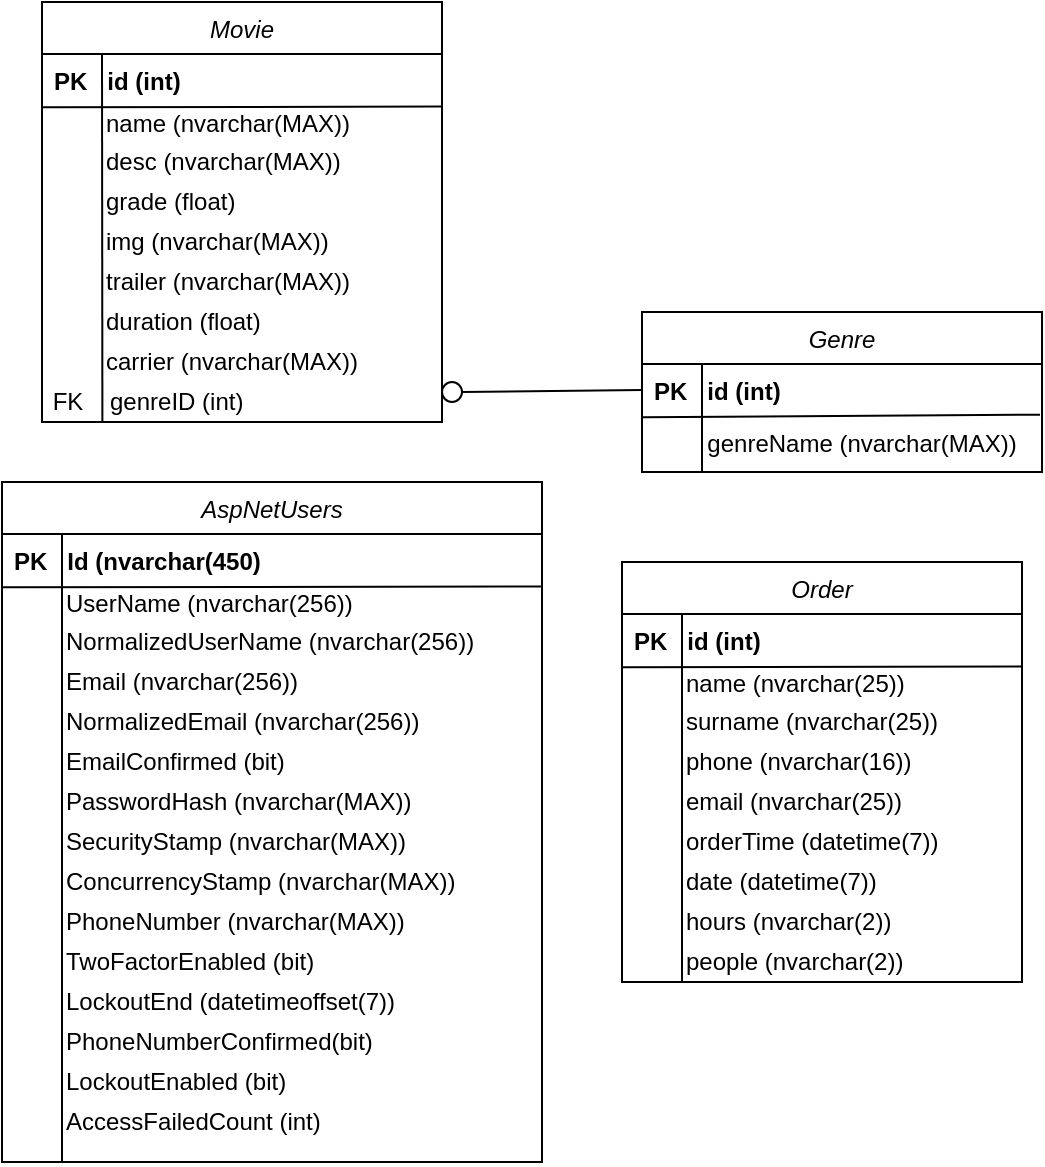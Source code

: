 <mxfile version="20.7.4" type="device"><diagram id="C5RBs43oDa-KdzZeNtuy" name="Page-1"><mxGraphModel dx="1195" dy="637" grid="0" gridSize="10" guides="1" tooltips="1" connect="1" arrows="1" fold="1" page="1" pageScale="1" pageWidth="827" pageHeight="1169" math="0" shadow="0"><root><mxCell id="WIyWlLk6GJQsqaUBKTNV-0"/><mxCell id="WIyWlLk6GJQsqaUBKTNV-1" parent="WIyWlLk6GJQsqaUBKTNV-0"/><mxCell id="zkfFHV4jXpPFQw0GAbJ--0" value="Genre" style="swimlane;fontStyle=2;align=center;verticalAlign=top;childLayout=stackLayout;horizontal=1;startSize=26;horizontalStack=0;resizeParent=1;resizeLast=0;collapsible=1;marginBottom=0;rounded=0;shadow=0;strokeWidth=1;" parent="WIyWlLk6GJQsqaUBKTNV-1" vertex="1"><mxGeometry x="350" y="225" width="200" height="80" as="geometry"><mxRectangle x="230" y="140" width="160" height="26" as="alternateBounds"/></mxGeometry></mxCell><mxCell id="tqWGNGydLUczuTYmkG7D-3" value="" style="endArrow=none;html=1;rounded=0;" edge="1" parent="zkfFHV4jXpPFQw0GAbJ--0"><mxGeometry width="50" height="50" relative="1" as="geometry"><mxPoint x="30" y="26" as="sourcePoint"/><mxPoint x="30" y="80" as="targetPoint"/></mxGeometry></mxCell><mxCell id="zkfFHV4jXpPFQw0GAbJ--1" value="PK   id (int)" style="text;align=left;verticalAlign=top;spacingLeft=4;spacingRight=4;overflow=hidden;rotatable=0;points=[[0,0.5],[1,0.5]];portConstraint=eastwest;fontStyle=1" parent="zkfFHV4jXpPFQw0GAbJ--0" vertex="1"><mxGeometry y="26" width="200" height="26" as="geometry"/></mxCell><mxCell id="zkfFHV4jXpPFQw0GAbJ--2" value="        genreName (nvarchar(MAX))" style="text;align=left;verticalAlign=top;spacingLeft=4;spacingRight=4;overflow=hidden;rotatable=0;points=[[0,0.5],[1,0.5]];portConstraint=eastwest;rounded=0;shadow=0;html=0;" parent="zkfFHV4jXpPFQw0GAbJ--0" vertex="1"><mxGeometry y="52" width="200" height="26" as="geometry"/></mxCell><mxCell id="tqWGNGydLUczuTYmkG7D-2" value="" style="endArrow=none;html=1;rounded=0;exitX=0;exitY=1.026;exitDx=0;exitDy=0;exitPerimeter=0;entryX=0.995;entryY=-0.026;entryDx=0;entryDy=0;entryPerimeter=0;" edge="1" parent="zkfFHV4jXpPFQw0GAbJ--0" source="zkfFHV4jXpPFQw0GAbJ--1" target="zkfFHV4jXpPFQw0GAbJ--2"><mxGeometry width="50" height="50" relative="1" as="geometry"><mxPoint x="170" y="180" as="sourcePoint"/><mxPoint x="220" y="60" as="targetPoint"/><Array as="points"/></mxGeometry></mxCell><mxCell id="tqWGNGydLUczuTYmkG7D-4" value="Movie" style="swimlane;fontStyle=2;align=center;verticalAlign=top;childLayout=stackLayout;horizontal=1;startSize=26;horizontalStack=0;resizeParent=1;resizeLast=0;collapsible=1;marginBottom=0;rounded=0;shadow=0;strokeWidth=1;" vertex="1" parent="WIyWlLk6GJQsqaUBKTNV-1"><mxGeometry x="50" y="70" width="200" height="210" as="geometry"><mxRectangle x="200" y="230" width="160" height="26" as="alternateBounds"/></mxGeometry></mxCell><mxCell id="tqWGNGydLUczuTYmkG7D-5" value="" style="endArrow=none;html=1;rounded=0;entryX=0.151;entryY=0.993;entryDx=0;entryDy=0;entryPerimeter=0;" edge="1" parent="tqWGNGydLUczuTYmkG7D-4" target="tqWGNGydLUczuTYmkG7D-19"><mxGeometry width="50" height="50" relative="1" as="geometry"><mxPoint x="30" y="26" as="sourcePoint"/><mxPoint x="30" y="240" as="targetPoint"/></mxGeometry></mxCell><mxCell id="tqWGNGydLUczuTYmkG7D-6" value="PK   id (int)" style="text;align=left;verticalAlign=top;spacingLeft=4;spacingRight=4;overflow=hidden;rotatable=0;points=[[0,0.5],[1,0.5]];portConstraint=eastwest;fontStyle=1" vertex="1" parent="tqWGNGydLUczuTYmkG7D-4"><mxGeometry y="26" width="200" height="26" as="geometry"/></mxCell><mxCell id="tqWGNGydLUczuTYmkG7D-8" value="" style="endArrow=none;html=1;rounded=0;exitX=0;exitY=1.026;exitDx=0;exitDy=0;exitPerimeter=0;entryX=0.998;entryY=1.009;entryDx=0;entryDy=0;entryPerimeter=0;" edge="1" parent="tqWGNGydLUczuTYmkG7D-4" source="tqWGNGydLUczuTYmkG7D-6" target="tqWGNGydLUczuTYmkG7D-6"><mxGeometry width="50" height="50" relative="1" as="geometry"><mxPoint x="170" y="180" as="sourcePoint"/><mxPoint x="210" y="60" as="targetPoint"/><Array as="points"/></mxGeometry></mxCell><mxCell id="tqWGNGydLUczuTYmkG7D-9" value="&lt;div style=&quot;&quot;&gt;&lt;span style=&quot;background-color: initial;&quot;&gt;&lt;span style=&quot;white-space: pre;&quot;&gt;&#9;&lt;/span&gt;&amp;nbsp;name&amp;nbsp;&lt;/span&gt;&lt;span style=&quot;background-color: initial;&quot;&gt;(nvarchar(MAX))&lt;/span&gt;&lt;/div&gt;" style="text;html=1;strokeColor=none;fillColor=none;align=left;verticalAlign=middle;whiteSpace=wrap;rounded=0;" vertex="1" parent="tqWGNGydLUczuTYmkG7D-4"><mxGeometry y="52" width="200" height="18" as="geometry"/></mxCell><mxCell id="tqWGNGydLUczuTYmkG7D-13" value="&lt;div style=&quot;&quot;&gt;&lt;span style=&quot;background-color: initial;&quot;&gt;&lt;span style=&quot;white-space: pre;&quot;&gt;&#9;&lt;/span&gt;&amp;nbsp;desc&amp;nbsp;&lt;/span&gt;&lt;span style=&quot;background-color: initial;&quot;&gt;(nvarchar(MAX))&lt;/span&gt;&lt;/div&gt;" style="text;html=1;strokeColor=none;fillColor=none;align=left;verticalAlign=middle;whiteSpace=wrap;rounded=0;" vertex="1" parent="tqWGNGydLUczuTYmkG7D-4"><mxGeometry y="70" width="200" height="20" as="geometry"/></mxCell><mxCell id="tqWGNGydLUczuTYmkG7D-14" value="&lt;div style=&quot;&quot;&gt;&lt;span style=&quot;background-color: initial;&quot;&gt;&lt;span style=&quot;white-space: pre;&quot;&gt;&#9;&lt;/span&gt;&amp;nbsp;grade (float)&lt;/span&gt;&lt;/div&gt;" style="text;html=1;strokeColor=none;fillColor=none;align=left;verticalAlign=middle;whiteSpace=wrap;rounded=0;" vertex="1" parent="tqWGNGydLUczuTYmkG7D-4"><mxGeometry y="90" width="200" height="20" as="geometry"/></mxCell><mxCell id="tqWGNGydLUczuTYmkG7D-15" value="&lt;div style=&quot;&quot;&gt;&lt;span style=&quot;background-color: initial;&quot;&gt;&lt;span style=&quot;white-space: pre;&quot;&gt;&#9;&lt;/span&gt;&amp;nbsp;img (nvarchar(MAX))&lt;/span&gt;&lt;/div&gt;" style="text;html=1;strokeColor=none;fillColor=none;align=left;verticalAlign=middle;whiteSpace=wrap;rounded=0;" vertex="1" parent="tqWGNGydLUczuTYmkG7D-4"><mxGeometry y="110" width="200" height="20" as="geometry"/></mxCell><mxCell id="tqWGNGydLUczuTYmkG7D-16" value="&lt;div style=&quot;&quot;&gt;&lt;span style=&quot;background-color: initial;&quot;&gt;&lt;span style=&quot;&quot;&gt;&#9;&lt;/span&gt;&amp;nbsp;&lt;span style=&quot;white-space: pre;&quot;&gt;&#9;&lt;/span&gt;&amp;nbsp;trailer&amp;nbsp;(nvarchar(MAX))&lt;/span&gt;&lt;/div&gt;" style="text;html=1;strokeColor=none;fillColor=none;align=left;verticalAlign=middle;whiteSpace=wrap;rounded=0;" vertex="1" parent="tqWGNGydLUczuTYmkG7D-4"><mxGeometry y="130" width="200" height="20" as="geometry"/></mxCell><mxCell id="tqWGNGydLUczuTYmkG7D-17" value="&lt;div style=&quot;&quot;&gt;&lt;span style=&quot;background-color: initial;&quot;&gt;&lt;span style=&quot;&quot;&gt;&#9;&lt;/span&gt;&amp;nbsp;&lt;span style=&quot;&quot;&gt;&#9;&lt;/span&gt;&amp;nbsp;&lt;span style=&quot;white-space: pre;&quot;&gt;&#9;&lt;/span&gt;&amp;nbsp;duration&amp;nbsp;(float)&lt;/span&gt;&lt;/div&gt;" style="text;html=1;strokeColor=none;fillColor=none;align=left;verticalAlign=middle;whiteSpace=wrap;rounded=0;" vertex="1" parent="tqWGNGydLUczuTYmkG7D-4"><mxGeometry y="150" width="200" height="20" as="geometry"/></mxCell><mxCell id="tqWGNGydLUczuTYmkG7D-18" value="&lt;div style=&quot;&quot;&gt;&lt;span style=&quot;background-color: initial;&quot;&gt;&lt;span style=&quot;&quot;&gt;&#9;&lt;/span&gt;&amp;nbsp;&lt;span style=&quot;&quot;&gt;&#9;&lt;/span&gt;&amp;nbsp;&lt;span style=&quot;white-space: pre;&quot;&gt;&#9;&lt;/span&gt;&amp;nbsp;carrier&amp;nbsp;(nvarchar(MAX))&lt;/span&gt;&lt;/div&gt;" style="text;html=1;strokeColor=none;fillColor=none;align=left;verticalAlign=middle;whiteSpace=wrap;rounded=0;" vertex="1" parent="tqWGNGydLUczuTYmkG7D-4"><mxGeometry y="170" width="200" height="20" as="geometry"/></mxCell><mxCell id="tqWGNGydLUczuTYmkG7D-19" value="&lt;div style=&quot;&quot;&gt;&lt;span style=&quot;background-color: initial;&quot;&gt;&amp;nbsp;FK&amp;nbsp; &amp;nbsp; genreID&amp;nbsp;(int)&lt;/span&gt;&lt;/div&gt;" style="text;html=1;strokeColor=none;fillColor=none;align=left;verticalAlign=middle;whiteSpace=wrap;rounded=0;" vertex="1" parent="tqWGNGydLUczuTYmkG7D-4"><mxGeometry y="190" width="200" height="20" as="geometry"/></mxCell><mxCell id="tqWGNGydLUczuTYmkG7D-20" value="Order" style="swimlane;fontStyle=2;align=center;verticalAlign=top;childLayout=stackLayout;horizontal=1;startSize=26;horizontalStack=0;resizeParent=1;resizeLast=0;collapsible=1;marginBottom=0;rounded=0;shadow=0;strokeWidth=1;" vertex="1" parent="WIyWlLk6GJQsqaUBKTNV-1"><mxGeometry x="340" y="350" width="200" height="210" as="geometry"><mxRectangle x="200" y="230" width="160" height="26" as="alternateBounds"/></mxGeometry></mxCell><mxCell id="tqWGNGydLUczuTYmkG7D-21" value="" style="endArrow=none;html=1;rounded=0;entryX=0.15;entryY=1;entryDx=0;entryDy=0;entryPerimeter=0;" edge="1" parent="tqWGNGydLUczuTYmkG7D-20" target="tqWGNGydLUczuTYmkG7D-32"><mxGeometry width="50" height="50" relative="1" as="geometry"><mxPoint x="30" y="26" as="sourcePoint"/><mxPoint x="30" y="240" as="targetPoint"/></mxGeometry></mxCell><mxCell id="tqWGNGydLUczuTYmkG7D-22" value="PK   id (int)" style="text;align=left;verticalAlign=top;spacingLeft=4;spacingRight=4;overflow=hidden;rotatable=0;points=[[0,0.5],[1,0.5]];portConstraint=eastwest;fontStyle=1" vertex="1" parent="tqWGNGydLUczuTYmkG7D-20"><mxGeometry y="26" width="200" height="26" as="geometry"/></mxCell><mxCell id="tqWGNGydLUczuTYmkG7D-23" value="" style="endArrow=none;html=1;rounded=0;exitX=0;exitY=1.026;exitDx=0;exitDy=0;exitPerimeter=0;entryX=0.998;entryY=1.009;entryDx=0;entryDy=0;entryPerimeter=0;" edge="1" parent="tqWGNGydLUczuTYmkG7D-20" source="tqWGNGydLUczuTYmkG7D-22" target="tqWGNGydLUczuTYmkG7D-22"><mxGeometry width="50" height="50" relative="1" as="geometry"><mxPoint x="170" y="180" as="sourcePoint"/><mxPoint x="210" y="60" as="targetPoint"/><Array as="points"/></mxGeometry></mxCell><mxCell id="tqWGNGydLUczuTYmkG7D-24" value="&lt;div style=&quot;&quot;&gt;&lt;span style=&quot;background-color: initial;&quot;&gt;&lt;span style=&quot;white-space: pre;&quot;&gt;&#9;&lt;/span&gt;&amp;nbsp;name&amp;nbsp;&lt;/span&gt;&lt;span style=&quot;background-color: initial;&quot;&gt;(nvarchar(25))&lt;/span&gt;&lt;/div&gt;" style="text;html=1;strokeColor=none;fillColor=none;align=left;verticalAlign=middle;whiteSpace=wrap;rounded=0;" vertex="1" parent="tqWGNGydLUczuTYmkG7D-20"><mxGeometry y="52" width="200" height="18" as="geometry"/></mxCell><mxCell id="tqWGNGydLUczuTYmkG7D-25" value="&lt;div style=&quot;&quot;&gt;&lt;span style=&quot;background-color: initial;&quot;&gt;&lt;span style=&quot;white-space: pre;&quot;&gt;&#9;&lt;/span&gt;&amp;nbsp;surname&amp;nbsp;&lt;/span&gt;&lt;span style=&quot;background-color: initial;&quot;&gt;(nvarchar(25))&lt;/span&gt;&lt;/div&gt;" style="text;html=1;strokeColor=none;fillColor=none;align=left;verticalAlign=middle;whiteSpace=wrap;rounded=0;" vertex="1" parent="tqWGNGydLUczuTYmkG7D-20"><mxGeometry y="70" width="200" height="20" as="geometry"/></mxCell><mxCell id="tqWGNGydLUczuTYmkG7D-26" value="&lt;div style=&quot;&quot;&gt;&lt;span style=&quot;background-color: initial;&quot;&gt;&lt;span style=&quot;white-space: pre;&quot;&gt;&#9;&lt;/span&gt;&amp;nbsp;phone (nvarchar(16))&lt;/span&gt;&lt;/div&gt;" style="text;html=1;strokeColor=none;fillColor=none;align=left;verticalAlign=middle;whiteSpace=wrap;rounded=0;" vertex="1" parent="tqWGNGydLUczuTYmkG7D-20"><mxGeometry y="90" width="200" height="20" as="geometry"/></mxCell><mxCell id="tqWGNGydLUczuTYmkG7D-27" value="&lt;div style=&quot;&quot;&gt;&lt;span style=&quot;background-color: initial;&quot;&gt;&lt;span style=&quot;white-space: pre;&quot;&gt;&#9;&lt;/span&gt;&amp;nbsp;email (nvarchar(25))&lt;/span&gt;&lt;/div&gt;" style="text;html=1;strokeColor=none;fillColor=none;align=left;verticalAlign=middle;whiteSpace=wrap;rounded=0;" vertex="1" parent="tqWGNGydLUczuTYmkG7D-20"><mxGeometry y="110" width="200" height="20" as="geometry"/></mxCell><mxCell id="tqWGNGydLUczuTYmkG7D-28" value="&lt;div style=&quot;&quot;&gt;&lt;span style=&quot;background-color: initial;&quot;&gt;&lt;span style=&quot;&quot;&gt;&#9;&lt;/span&gt;&amp;nbsp;&lt;span style=&quot;white-space: pre;&quot;&gt;&#9;&lt;/span&gt;&amp;nbsp;orderTime (datetime(7))&lt;/span&gt;&lt;/div&gt;" style="text;html=1;strokeColor=none;fillColor=none;align=left;verticalAlign=middle;whiteSpace=wrap;rounded=0;" vertex="1" parent="tqWGNGydLUczuTYmkG7D-20"><mxGeometry y="130" width="200" height="20" as="geometry"/></mxCell><mxCell id="tqWGNGydLUczuTYmkG7D-29" value="&lt;div style=&quot;&quot;&gt;&lt;span style=&quot;background-color: initial;&quot;&gt;&lt;span style=&quot;&quot;&gt;&#9;&lt;/span&gt;&amp;nbsp;&lt;span style=&quot;&quot;&gt;&#9;&lt;/span&gt;&amp;nbsp;&lt;span style=&quot;&quot;&gt;&#9;&lt;/span&gt;&amp;nbsp;&lt;span style=&quot;white-space: pre;&quot;&gt;&#9;&lt;/span&gt;&amp;nbsp;date (&lt;/span&gt;datetime(7)&lt;span style=&quot;background-color: initial;&quot;&gt;)&lt;/span&gt;&lt;/div&gt;" style="text;html=1;strokeColor=none;fillColor=none;align=left;verticalAlign=middle;whiteSpace=wrap;rounded=0;" vertex="1" parent="tqWGNGydLUczuTYmkG7D-20"><mxGeometry y="150" width="200" height="20" as="geometry"/></mxCell><mxCell id="tqWGNGydLUczuTYmkG7D-30" value="&lt;div style=&quot;&quot;&gt;&lt;span style=&quot;background-color: initial;&quot;&gt;&lt;span style=&quot;&quot;&gt;&#9;&lt;/span&gt;&amp;nbsp;&lt;span style=&quot;&quot;&gt;&#9;&lt;/span&gt;&amp;nbsp;&lt;span style=&quot;white-space: pre;&quot;&gt;&#9;&lt;/span&gt;&amp;nbsp;hours (nvarchar(2))&lt;/span&gt;&lt;/div&gt;" style="text;html=1;strokeColor=none;fillColor=none;align=left;verticalAlign=middle;whiteSpace=wrap;rounded=0;" vertex="1" parent="tqWGNGydLUczuTYmkG7D-20"><mxGeometry y="170" width="200" height="20" as="geometry"/></mxCell><mxCell id="tqWGNGydLUczuTYmkG7D-32" value="&lt;div style=&quot;&quot;&gt;&lt;span style=&quot;background-color: initial;&quot;&gt;&lt;span style=&quot;&quot;&gt;&#9;&lt;/span&gt;&amp;nbsp;&lt;span style=&quot;&quot;&gt;&#9;&lt;/span&gt;&amp;nbsp;&lt;span style=&quot;white-space: pre;&quot;&gt;&#9;&lt;/span&gt;&amp;nbsp;people (nvarchar(2))&lt;/span&gt;&lt;/div&gt;" style="text;html=1;strokeColor=none;fillColor=none;align=left;verticalAlign=middle;whiteSpace=wrap;rounded=0;" vertex="1" parent="tqWGNGydLUczuTYmkG7D-20"><mxGeometry y="190" width="200" height="20" as="geometry"/></mxCell><mxCell id="tqWGNGydLUczuTYmkG7D-33" value="AspNetUsers" style="swimlane;fontStyle=2;align=center;verticalAlign=top;childLayout=stackLayout;horizontal=1;startSize=26;horizontalStack=0;resizeParent=1;resizeLast=0;collapsible=1;marginBottom=0;rounded=0;shadow=0;strokeWidth=1;" vertex="1" parent="WIyWlLk6GJQsqaUBKTNV-1"><mxGeometry x="30" y="310" width="270" height="340" as="geometry"><mxRectangle x="200" y="230" width="160" height="26" as="alternateBounds"/></mxGeometry></mxCell><mxCell id="tqWGNGydLUczuTYmkG7D-34" value="" style="endArrow=none;html=1;rounded=0;" edge="1" parent="tqWGNGydLUczuTYmkG7D-33"><mxGeometry width="50" height="50" relative="1" as="geometry"><mxPoint x="30" y="26" as="sourcePoint"/><mxPoint x="30" y="340" as="targetPoint"/></mxGeometry></mxCell><mxCell id="tqWGNGydLUczuTYmkG7D-35" value="PK   Id (nvarchar(450)" style="text;align=left;verticalAlign=top;spacingLeft=4;spacingRight=4;overflow=hidden;rotatable=0;points=[[0,0.5],[1,0.5]];portConstraint=eastwest;fontStyle=1" vertex="1" parent="tqWGNGydLUczuTYmkG7D-33"><mxGeometry y="26" width="270" height="26" as="geometry"/></mxCell><mxCell id="tqWGNGydLUczuTYmkG7D-36" value="" style="endArrow=none;html=1;rounded=0;exitX=0;exitY=1.026;exitDx=0;exitDy=0;exitPerimeter=0;entryX=0.998;entryY=1.009;entryDx=0;entryDy=0;entryPerimeter=0;" edge="1" parent="tqWGNGydLUczuTYmkG7D-33" source="tqWGNGydLUczuTYmkG7D-35" target="tqWGNGydLUczuTYmkG7D-35"><mxGeometry width="50" height="50" relative="1" as="geometry"><mxPoint x="170" y="180" as="sourcePoint"/><mxPoint x="210" y="60" as="targetPoint"/><Array as="points"/></mxGeometry></mxCell><mxCell id="tqWGNGydLUczuTYmkG7D-37" value="&lt;div style=&quot;&quot;&gt;&lt;span style=&quot;&quot;&gt;&#9;&lt;/span&gt;&amp;nbsp;&lt;span style=&quot;&quot;&gt;&#9;&lt;/span&gt;&amp;nbsp;&lt;span style=&quot;white-space: pre;&quot;&gt;&#9;&lt;/span&gt;&amp;nbsp;UserName (nvarchar(256))&lt;br&gt;&lt;/div&gt;" style="text;html=1;strokeColor=none;fillColor=none;align=left;verticalAlign=middle;whiteSpace=wrap;rounded=0;" vertex="1" parent="tqWGNGydLUczuTYmkG7D-33"><mxGeometry y="52" width="270" height="18" as="geometry"/></mxCell><mxCell id="tqWGNGydLUczuTYmkG7D-38" value="&lt;div style=&quot;&quot;&gt;&lt;span style=&quot;background-color: initial;&quot;&gt;&lt;span style=&quot;&quot;&gt;&#9;&lt;/span&gt;&amp;nbsp;&lt;span style=&quot;white-space: pre;&quot;&gt;&#9;&lt;/span&gt;&amp;nbsp;&lt;/span&gt;&lt;span style=&quot;background-color: initial;&quot;&gt;NormalizedUserName (nvarchar(256))&lt;/span&gt;&lt;/div&gt;" style="text;html=1;strokeColor=none;fillColor=none;align=left;verticalAlign=middle;whiteSpace=wrap;rounded=0;" vertex="1" parent="tqWGNGydLUczuTYmkG7D-33"><mxGeometry y="70" width="270" height="20" as="geometry"/></mxCell><mxCell id="tqWGNGydLUczuTYmkG7D-39" value="&lt;div style=&quot;&quot;&gt;&lt;span style=&quot;background-color: initial;&quot;&gt;&lt;span style=&quot;&quot;&gt;&#9;&lt;/span&gt;&lt;span style=&quot;&quot;&gt;&#9;&lt;/span&gt;&amp;nbsp;&lt;span style=&quot;white-space: pre;&quot;&gt;&#9;&lt;/span&gt;&amp;nbsp;Email (&lt;/span&gt;nvarchar(256))&lt;/div&gt;" style="text;html=1;strokeColor=none;fillColor=none;align=left;verticalAlign=middle;whiteSpace=wrap;rounded=0;" vertex="1" parent="tqWGNGydLUczuTYmkG7D-33"><mxGeometry y="90" width="270" height="20" as="geometry"/></mxCell><mxCell id="tqWGNGydLUczuTYmkG7D-40" value="&lt;div style=&quot;&quot;&gt;&lt;span style=&quot;background-color: initial;&quot;&gt;&lt;span style=&quot;&quot;&gt;&#9;&lt;/span&gt;&lt;span style=&quot;&quot;&gt;&#9;&lt;/span&gt;&amp;nbsp;&lt;span style=&quot;white-space: pre;&quot;&gt;&#9;&lt;/span&gt;&amp;nbsp;NormalizedEmail (nvarchar(256))&lt;/span&gt;&lt;/div&gt;" style="text;html=1;strokeColor=none;fillColor=none;align=left;verticalAlign=middle;whiteSpace=wrap;rounded=0;" vertex="1" parent="tqWGNGydLUczuTYmkG7D-33"><mxGeometry y="110" width="270" height="20" as="geometry"/></mxCell><mxCell id="tqWGNGydLUczuTYmkG7D-41" value="&lt;div style=&quot;&quot;&gt;&lt;span style=&quot;background-color: initial;&quot;&gt;&lt;span style=&quot;&quot;&gt;&#9;&lt;/span&gt;&lt;span style=&quot;white-space: pre;&quot;&gt;&#9;&lt;/span&gt;&amp;nbsp;EmailConfirmed (bit)&lt;/span&gt;&lt;/div&gt;" style="text;html=1;strokeColor=none;fillColor=none;align=left;verticalAlign=middle;whiteSpace=wrap;rounded=0;" vertex="1" parent="tqWGNGydLUczuTYmkG7D-33"><mxGeometry y="130" width="270" height="20" as="geometry"/></mxCell><mxCell id="tqWGNGydLUczuTYmkG7D-42" value="&lt;div style=&quot;&quot;&gt;&lt;span style=&quot;background-color: initial;&quot;&gt;&lt;span style=&quot;&quot;&gt;&#9;&lt;/span&gt;&amp;nbsp;&lt;span style=&quot;&quot;&gt;&#9;&lt;/span&gt;&amp;nbsp;&lt;span style=&quot;&quot;&gt;&#9;&lt;/span&gt;&amp;nbsp;&lt;span style=&quot;&quot;&gt;&#9;&lt;/span&gt;&amp;nbsp;&lt;span style=&quot;white-space: pre;&quot;&gt;&#9;&lt;/span&gt;&amp;nbsp;PasswordHash (&lt;/span&gt;nvarchar(MAX)&lt;span style=&quot;background-color: initial;&quot;&gt;)&lt;/span&gt;&lt;/div&gt;" style="text;html=1;strokeColor=none;fillColor=none;align=left;verticalAlign=middle;whiteSpace=wrap;rounded=0;" vertex="1" parent="tqWGNGydLUczuTYmkG7D-33"><mxGeometry y="150" width="270" height="20" as="geometry"/></mxCell><mxCell id="tqWGNGydLUczuTYmkG7D-43" value="&lt;div style=&quot;&quot;&gt;&lt;span style=&quot;background-color: initial;&quot;&gt;&lt;span style=&quot;&quot;&gt;&#9;&lt;/span&gt;&amp;nbsp;&lt;span style=&quot;&quot;&gt;&#9;&lt;/span&gt;&amp;nbsp;&lt;span style=&quot;&quot;&gt;&#9;&lt;/span&gt;&amp;nbsp;&lt;span style=&quot;white-space: pre;&quot;&gt;&#9;&lt;/span&gt;&amp;nbsp;SecurityStamp (nvarchar(MAX))&lt;/span&gt;&lt;/div&gt;" style="text;html=1;strokeColor=none;fillColor=none;align=left;verticalAlign=middle;whiteSpace=wrap;rounded=0;" vertex="1" parent="tqWGNGydLUczuTYmkG7D-33"><mxGeometry y="170" width="270" height="20" as="geometry"/></mxCell><mxCell id="tqWGNGydLUczuTYmkG7D-48" value="&lt;div style=&quot;&quot;&gt;&lt;span style=&quot;background-color: initial;&quot;&gt;&lt;span style=&quot;&quot;&gt;&#9;&lt;/span&gt;&amp;nbsp;&lt;span style=&quot;&quot;&gt;&#9;&lt;/span&gt;&amp;nbsp;&lt;span style=&quot;&quot;&gt;&#9;&lt;/span&gt;&amp;nbsp;&lt;span style=&quot;white-space: pre;&quot;&gt;&#9;&lt;/span&gt;&amp;nbsp;ConcurrencyStamp (nvarchar(MAX))&lt;/span&gt;&lt;/div&gt;" style="text;html=1;strokeColor=none;fillColor=none;align=left;verticalAlign=middle;whiteSpace=wrap;rounded=0;" vertex="1" parent="tqWGNGydLUczuTYmkG7D-33"><mxGeometry y="190" width="270" height="20" as="geometry"/></mxCell><mxCell id="tqWGNGydLUczuTYmkG7D-47" value="&lt;div style=&quot;&quot;&gt;&lt;span style=&quot;background-color: initial;&quot;&gt;&lt;span style=&quot;&quot;&gt;&#9;&lt;/span&gt;&amp;nbsp;&lt;span style=&quot;&quot;&gt;&#9;&lt;/span&gt;&amp;nbsp;&lt;span style=&quot;&quot;&gt;&#9;&lt;/span&gt;&amp;nbsp;&lt;span style=&quot;&quot;&gt;&#9;&lt;/span&gt;&amp;nbsp;&lt;span style=&quot;white-space: pre;&quot;&gt;&#9;&lt;/span&gt;&amp;nbsp;PhoneNumber (nvarchar(&lt;/span&gt;MAX&lt;span style=&quot;background-color: initial;&quot;&gt;))&lt;/span&gt;&lt;/div&gt;" style="text;html=1;strokeColor=none;fillColor=none;align=left;verticalAlign=middle;whiteSpace=wrap;rounded=0;" vertex="1" parent="tqWGNGydLUczuTYmkG7D-33"><mxGeometry y="210" width="270" height="20" as="geometry"/></mxCell><mxCell id="tqWGNGydLUczuTYmkG7D-49" value="&lt;div style=&quot;&quot;&gt;&lt;span style=&quot;background-color: initial;&quot;&gt;&lt;span style=&quot;&quot;&gt;&#9;&lt;/span&gt;&amp;nbsp;&lt;span style=&quot;&quot;&gt;&#9;&lt;/span&gt;&amp;nbsp;&lt;span style=&quot;&quot;&gt;&#9;&lt;/span&gt;&amp;nbsp;&lt;span style=&quot;white-space: pre;&quot;&gt;&#9;&lt;/span&gt;&amp;nbsp;TwoFactorEnabled (bit)&lt;/span&gt;&lt;/div&gt;" style="text;html=1;strokeColor=none;fillColor=none;align=left;verticalAlign=middle;whiteSpace=wrap;rounded=0;" vertex="1" parent="tqWGNGydLUczuTYmkG7D-33"><mxGeometry y="230" width="270" height="20" as="geometry"/></mxCell><mxCell id="tqWGNGydLUczuTYmkG7D-45" value="&lt;div style=&quot;&quot;&gt;&lt;span style=&quot;background-color: initial;&quot;&gt;&lt;span style=&quot;&quot;&gt;&#9;&lt;/span&gt;&amp;nbsp;&lt;span style=&quot;&quot;&gt;&#9;&lt;/span&gt;&amp;nbsp;&lt;span style=&quot;&quot;&gt;&#9;&lt;/span&gt;&amp;nbsp;&lt;span style=&quot;white-space: pre;&quot;&gt;&#9;&lt;/span&gt;&amp;nbsp;LockoutEnd (datetimeoffset(7))&lt;/span&gt;&lt;/div&gt;" style="text;html=1;strokeColor=none;fillColor=none;align=left;verticalAlign=middle;whiteSpace=wrap;rounded=0;" vertex="1" parent="tqWGNGydLUczuTYmkG7D-33"><mxGeometry y="250" width="270" height="20" as="geometry"/></mxCell><mxCell id="tqWGNGydLUczuTYmkG7D-50" value="&lt;div style=&quot;&quot;&gt;&lt;span style=&quot;background-color: initial;&quot;&gt;&lt;span style=&quot;&quot;&gt;&#9;&lt;/span&gt;&amp;nbsp;&lt;span style=&quot;&quot;&gt;&#9;&lt;/span&gt;&amp;nbsp;&amp;nbsp;&lt;span style=&quot;white-space: pre;&quot;&gt;&#9;&lt;/span&gt;&amp;nbsp;PhoneNumberConfirmed(bit)&lt;/span&gt;&lt;/div&gt;" style="text;html=1;strokeColor=none;fillColor=none;align=left;verticalAlign=middle;whiteSpace=wrap;rounded=0;" vertex="1" parent="tqWGNGydLUczuTYmkG7D-33"><mxGeometry y="270" width="270" height="20" as="geometry"/></mxCell><mxCell id="tqWGNGydLUczuTYmkG7D-52" value="&lt;div style=&quot;&quot;&gt;&lt;span style=&quot;background-color: initial;&quot;&gt;&lt;span style=&quot;&quot;&gt;&#9;&lt;/span&gt;&amp;nbsp;&lt;span style=&quot;&quot;&gt;&#9;&lt;/span&gt;&amp;nbsp; &lt;span style=&quot;white-space: pre;&quot;&gt;&#9;&lt;/span&gt;&amp;nbsp;LockoutEnabled (bit)&lt;/span&gt;&lt;/div&gt;" style="text;html=1;strokeColor=none;fillColor=none;align=left;verticalAlign=middle;whiteSpace=wrap;rounded=0;" vertex="1" parent="tqWGNGydLUczuTYmkG7D-33"><mxGeometry y="290" width="270" height="20" as="geometry"/></mxCell><mxCell id="tqWGNGydLUczuTYmkG7D-53" value="&lt;div style=&quot;&quot;&gt;&lt;span style=&quot;background-color: initial;&quot;&gt;&lt;span style=&quot;&quot;&gt;&#9;&lt;/span&gt;&amp;nbsp;&lt;span style=&quot;&quot;&gt;&#9;&lt;/span&gt;&amp;nbsp; &lt;span style=&quot;white-space: pre;&quot;&gt;&#9;&lt;/span&gt;&amp;nbsp;AccessFailedCount (int)&lt;/span&gt;&lt;/div&gt;" style="text;html=1;strokeColor=none;fillColor=none;align=left;verticalAlign=middle;whiteSpace=wrap;rounded=0;" vertex="1" parent="tqWGNGydLUczuTYmkG7D-33"><mxGeometry y="310" width="270" height="20" as="geometry"/></mxCell><mxCell id="tqWGNGydLUczuTYmkG7D-56" value="" style="endArrow=none;html=1;rounded=0;exitX=1;exitY=0.5;exitDx=0;exitDy=0;entryX=0;entryY=0.5;entryDx=0;entryDy=0;startArrow=none;" edge="1" parent="WIyWlLk6GJQsqaUBKTNV-1" source="tqWGNGydLUczuTYmkG7D-57" target="zkfFHV4jXpPFQw0GAbJ--1"><mxGeometry width="50" height="50" relative="1" as="geometry"><mxPoint x="410" y="370" as="sourcePoint"/><mxPoint x="460" y="320" as="targetPoint"/></mxGeometry></mxCell><mxCell id="tqWGNGydLUczuTYmkG7D-57" value="" style="ellipse;whiteSpace=wrap;html=1;" vertex="1" parent="WIyWlLk6GJQsqaUBKTNV-1"><mxGeometry x="250" y="260" width="10" height="10" as="geometry"/></mxCell><mxCell id="tqWGNGydLUczuTYmkG7D-58" value="" style="endArrow=none;html=1;rounded=0;exitX=1;exitY=0.5;exitDx=0;exitDy=0;entryX=0;entryY=0.5;entryDx=0;entryDy=0;" edge="1" parent="WIyWlLk6GJQsqaUBKTNV-1" source="tqWGNGydLUczuTYmkG7D-19" target="tqWGNGydLUczuTYmkG7D-57"><mxGeometry width="50" height="50" relative="1" as="geometry"><mxPoint x="250" y="270.0" as="sourcePoint"/><mxPoint x="320" y="99.0" as="targetPoint"/></mxGeometry></mxCell></root></mxGraphModel></diagram></mxfile>
